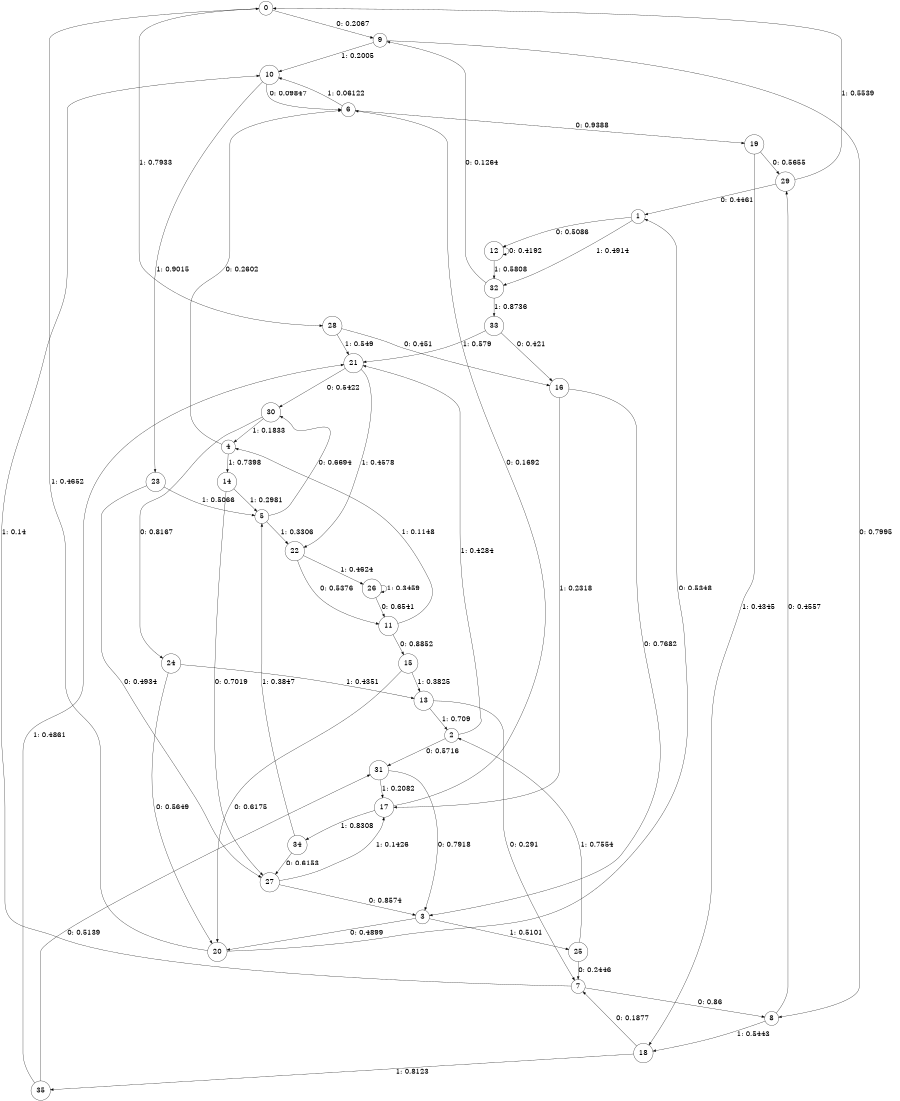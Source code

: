 digraph "ch5randomL6" {
size = "6,8.5";
ratio = "fill";
node [shape = circle];
node [fontsize = 24];
edge [fontsize = 24];
0 -> 9 [label = "0: 0.2067   "];
0 -> 28 [label = "1: 0.7933   "];
1 -> 12 [label = "0: 0.5086   "];
1 -> 32 [label = "1: 0.4914   "];
2 -> 31 [label = "0: 0.5716   "];
2 -> 21 [label = "1: 0.4284   "];
3 -> 20 [label = "0: 0.4899   "];
3 -> 25 [label = "1: 0.5101   "];
4 -> 6 [label = "0: 0.2602   "];
4 -> 14 [label = "1: 0.7398   "];
5 -> 30 [label = "0: 0.6694   "];
5 -> 22 [label = "1: 0.3306   "];
6 -> 19 [label = "0: 0.9388   "];
6 -> 10 [label = "1: 0.06122  "];
7 -> 8 [label = "0: 0.86     "];
7 -> 10 [label = "1: 0.14     "];
8 -> 29 [label = "0: 0.4557   "];
8 -> 18 [label = "1: 0.5443   "];
9 -> 8 [label = "0: 0.7995   "];
9 -> 10 [label = "1: 0.2005   "];
10 -> 6 [label = "0: 0.09847  "];
10 -> 23 [label = "1: 0.9015   "];
11 -> 15 [label = "0: 0.8852   "];
11 -> 4 [label = "1: 0.1148   "];
12 -> 12 [label = "0: 0.4192   "];
12 -> 32 [label = "1: 0.5808   "];
13 -> 7 [label = "0: 0.291    "];
13 -> 2 [label = "1: 0.709    "];
14 -> 27 [label = "0: 0.7019   "];
14 -> 5 [label = "1: 0.2981   "];
15 -> 20 [label = "0: 0.6175   "];
15 -> 13 [label = "1: 0.3825   "];
16 -> 3 [label = "0: 0.7682   "];
16 -> 17 [label = "1: 0.2318   "];
17 -> 6 [label = "0: 0.1692   "];
17 -> 34 [label = "1: 0.8308   "];
18 -> 7 [label = "0: 0.1877   "];
18 -> 35 [label = "1: 0.8123   "];
19 -> 29 [label = "0: 0.5655   "];
19 -> 18 [label = "1: 0.4345   "];
20 -> 1 [label = "0: 0.5348   "];
20 -> 0 [label = "1: 0.4652   "];
21 -> 30 [label = "0: 0.5422   "];
21 -> 22 [label = "1: 0.4578   "];
22 -> 11 [label = "0: 0.5376   "];
22 -> 26 [label = "1: 0.4624   "];
23 -> 27 [label = "0: 0.4934   "];
23 -> 5 [label = "1: 0.5066   "];
24 -> 20 [label = "0: 0.5649   "];
24 -> 13 [label = "1: 0.4351   "];
25 -> 7 [label = "0: 0.2446   "];
25 -> 2 [label = "1: 0.7554   "];
26 -> 11 [label = "0: 0.6541   "];
26 -> 26 [label = "1: 0.3459   "];
27 -> 3 [label = "0: 0.8574   "];
27 -> 17 [label = "1: 0.1426   "];
28 -> 16 [label = "0: 0.451    "];
28 -> 21 [label = "1: 0.549    "];
29 -> 1 [label = "0: 0.4461   "];
29 -> 0 [label = "1: 0.5539   "];
30 -> 24 [label = "0: 0.8167   "];
30 -> 4 [label = "1: 0.1833   "];
31 -> 3 [label = "0: 0.7918   "];
31 -> 17 [label = "1: 0.2082   "];
32 -> 9 [label = "0: 0.1264   "];
32 -> 33 [label = "1: 0.8736   "];
33 -> 16 [label = "0: 0.421    "];
33 -> 21 [label = "1: 0.579    "];
34 -> 27 [label = "0: 0.6153   "];
34 -> 5 [label = "1: 0.3847   "];
35 -> 31 [label = "0: 0.5139   "];
35 -> 21 [label = "1: 0.4861   "];
}